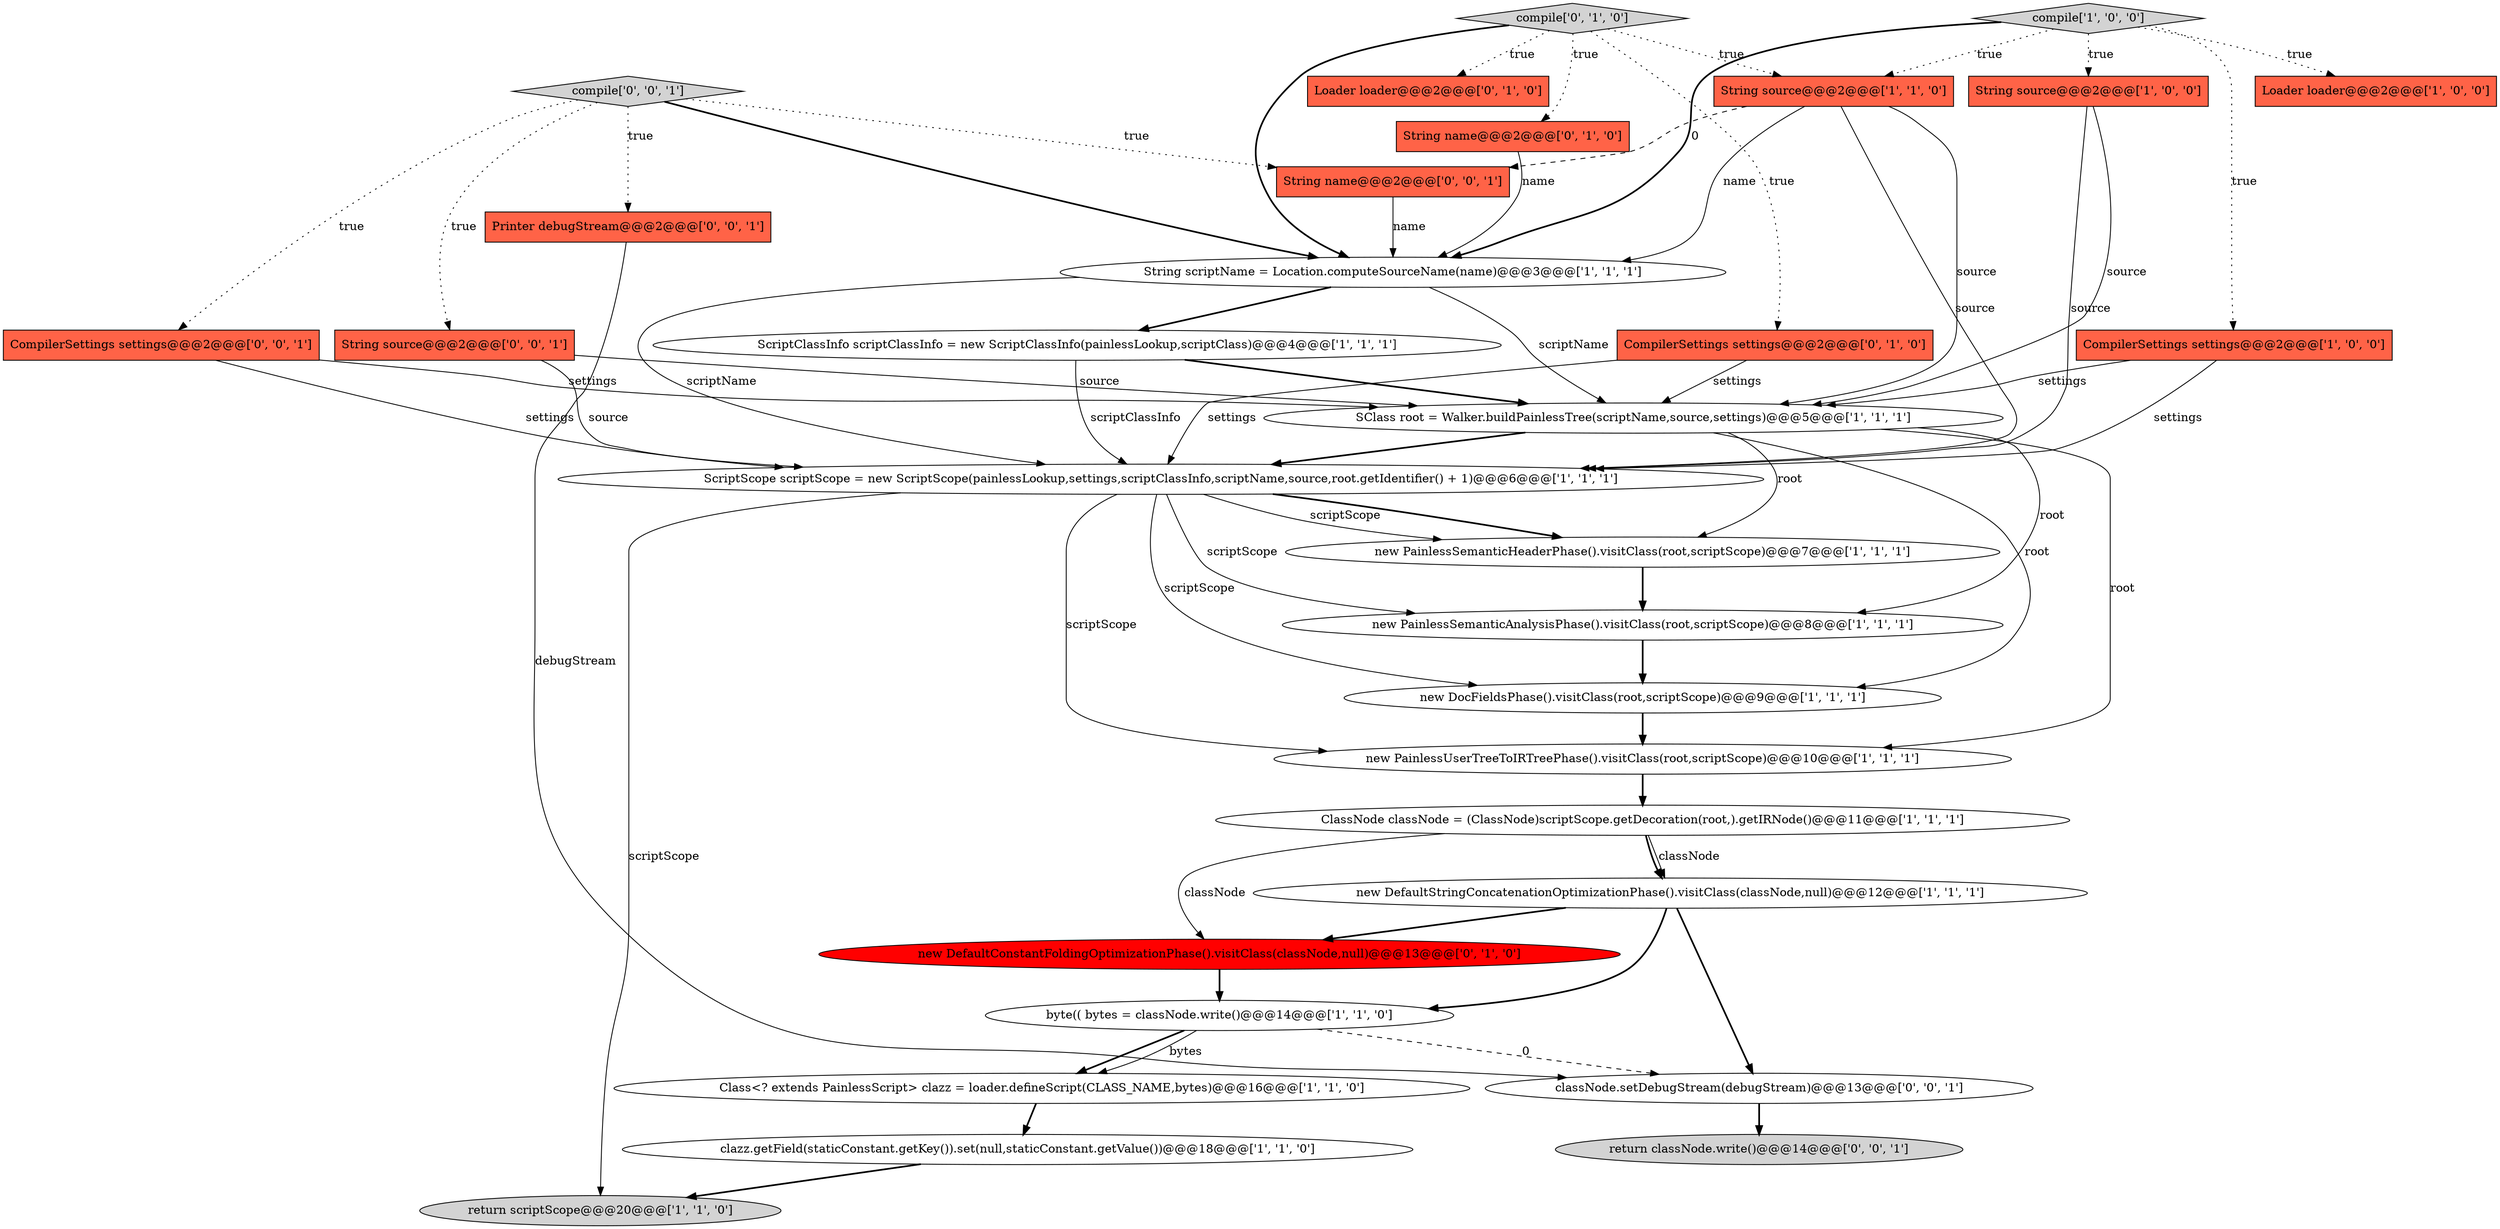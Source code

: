 digraph {
0 [style = filled, label = "String source@@@2@@@['1', '0', '0']", fillcolor = tomato, shape = box image = "AAA0AAABBB1BBB"];
19 [style = filled, label = "compile['0', '1', '0']", fillcolor = lightgray, shape = diamond image = "AAA0AAABBB2BBB"];
9 [style = filled, label = "ScriptClassInfo scriptClassInfo = new ScriptClassInfo(painlessLookup,scriptClass)@@@4@@@['1', '1', '1']", fillcolor = white, shape = ellipse image = "AAA0AAABBB1BBB"];
13 [style = filled, label = "return scriptScope@@@20@@@['1', '1', '0']", fillcolor = lightgray, shape = ellipse image = "AAA0AAABBB1BBB"];
15 [style = filled, label = "SClass root = Walker.buildPainlessTree(scriptName,source,settings)@@@5@@@['1', '1', '1']", fillcolor = white, shape = ellipse image = "AAA0AAABBB1BBB"];
24 [style = filled, label = "Printer debugStream@@@2@@@['0', '0', '1']", fillcolor = tomato, shape = box image = "AAA0AAABBB3BBB"];
28 [style = filled, label = "String name@@@2@@@['0', '0', '1']", fillcolor = tomato, shape = box image = "AAA0AAABBB3BBB"];
21 [style = filled, label = "new DefaultConstantFoldingOptimizationPhase().visitClass(classNode,null)@@@13@@@['0', '1', '0']", fillcolor = red, shape = ellipse image = "AAA1AAABBB2BBB"];
12 [style = filled, label = "new PainlessSemanticAnalysisPhase().visitClass(root,scriptScope)@@@8@@@['1', '1', '1']", fillcolor = white, shape = ellipse image = "AAA0AAABBB1BBB"];
22 [style = filled, label = "Loader loader@@@2@@@['0', '1', '0']", fillcolor = tomato, shape = box image = "AAA0AAABBB2BBB"];
1 [style = filled, label = "compile['1', '0', '0']", fillcolor = lightgray, shape = diamond image = "AAA0AAABBB1BBB"];
2 [style = filled, label = "new PainlessUserTreeToIRTreePhase().visitClass(root,scriptScope)@@@10@@@['1', '1', '1']", fillcolor = white, shape = ellipse image = "AAA0AAABBB1BBB"];
11 [style = filled, label = "ScriptScope scriptScope = new ScriptScope(painlessLookup,settings,scriptClassInfo,scriptName,source,root.getIdentifier() + 1)@@@6@@@['1', '1', '1']", fillcolor = white, shape = ellipse image = "AAA0AAABBB1BBB"];
26 [style = filled, label = "String source@@@2@@@['0', '0', '1']", fillcolor = tomato, shape = box image = "AAA0AAABBB3BBB"];
23 [style = filled, label = "String name@@@2@@@['0', '1', '0']", fillcolor = tomato, shape = box image = "AAA0AAABBB2BBB"];
3 [style = filled, label = "Loader loader@@@2@@@['1', '0', '0']", fillcolor = tomato, shape = box image = "AAA0AAABBB1BBB"];
10 [style = filled, label = "String source@@@2@@@['1', '1', '0']", fillcolor = tomato, shape = box image = "AAA0AAABBB1BBB"];
30 [style = filled, label = "compile['0', '0', '1']", fillcolor = lightgray, shape = diamond image = "AAA0AAABBB3BBB"];
4 [style = filled, label = "new DocFieldsPhase().visitClass(root,scriptScope)@@@9@@@['1', '1', '1']", fillcolor = white, shape = ellipse image = "AAA0AAABBB1BBB"];
6 [style = filled, label = "String scriptName = Location.computeSourceName(name)@@@3@@@['1', '1', '1']", fillcolor = white, shape = ellipse image = "AAA0AAABBB1BBB"];
20 [style = filled, label = "CompilerSettings settings@@@2@@@['0', '1', '0']", fillcolor = tomato, shape = box image = "AAA0AAABBB2BBB"];
29 [style = filled, label = "classNode.setDebugStream(debugStream)@@@13@@@['0', '0', '1']", fillcolor = white, shape = ellipse image = "AAA0AAABBB3BBB"];
16 [style = filled, label = "byte(( bytes = classNode.write()@@@14@@@['1', '1', '0']", fillcolor = white, shape = ellipse image = "AAA0AAABBB1BBB"];
17 [style = filled, label = "clazz.getField(staticConstant.getKey()).set(null,staticConstant.getValue())@@@18@@@['1', '1', '0']", fillcolor = white, shape = ellipse image = "AAA0AAABBB1BBB"];
18 [style = filled, label = "new PainlessSemanticHeaderPhase().visitClass(root,scriptScope)@@@7@@@['1', '1', '1']", fillcolor = white, shape = ellipse image = "AAA0AAABBB1BBB"];
8 [style = filled, label = "CompilerSettings settings@@@2@@@['1', '0', '0']", fillcolor = tomato, shape = box image = "AAA0AAABBB1BBB"];
5 [style = filled, label = "ClassNode classNode = (ClassNode)scriptScope.getDecoration(root,).getIRNode()@@@11@@@['1', '1', '1']", fillcolor = white, shape = ellipse image = "AAA0AAABBB1BBB"];
27 [style = filled, label = "CompilerSettings settings@@@2@@@['0', '0', '1']", fillcolor = tomato, shape = box image = "AAA0AAABBB3BBB"];
25 [style = filled, label = "return classNode.write()@@@14@@@['0', '0', '1']", fillcolor = lightgray, shape = ellipse image = "AAA0AAABBB3BBB"];
7 [style = filled, label = "Class<? extends PainlessScript> clazz = loader.defineScript(CLASS_NAME,bytes)@@@16@@@['1', '1', '0']", fillcolor = white, shape = ellipse image = "AAA0AAABBB1BBB"];
14 [style = filled, label = "new DefaultStringConcatenationOptimizationPhase().visitClass(classNode,null)@@@12@@@['1', '1', '1']", fillcolor = white, shape = ellipse image = "AAA0AAABBB1BBB"];
19->10 [style = dotted, label="true"];
14->16 [style = bold, label=""];
27->11 [style = solid, label="settings"];
5->14 [style = solid, label="classNode"];
7->17 [style = bold, label=""];
1->10 [style = dotted, label="true"];
10->15 [style = solid, label="source"];
30->24 [style = dotted, label="true"];
8->15 [style = solid, label="settings"];
30->27 [style = dotted, label="true"];
19->20 [style = dotted, label="true"];
15->2 [style = solid, label="root"];
10->6 [style = solid, label="name"];
11->4 [style = solid, label="scriptScope"];
15->4 [style = solid, label="root"];
16->7 [style = bold, label=""];
23->6 [style = solid, label="name"];
18->12 [style = bold, label=""];
29->25 [style = bold, label=""];
19->23 [style = dotted, label="true"];
10->28 [style = dashed, label="0"];
27->15 [style = solid, label="settings"];
4->2 [style = bold, label=""];
30->26 [style = dotted, label="true"];
5->14 [style = bold, label=""];
15->18 [style = solid, label="root"];
11->12 [style = solid, label="scriptScope"];
19->6 [style = bold, label=""];
30->6 [style = bold, label=""];
24->29 [style = solid, label="debugStream"];
20->11 [style = solid, label="settings"];
11->18 [style = bold, label=""];
6->11 [style = solid, label="scriptName"];
1->3 [style = dotted, label="true"];
0->15 [style = solid, label="source"];
26->11 [style = solid, label="source"];
15->12 [style = solid, label="root"];
1->6 [style = bold, label=""];
15->11 [style = bold, label=""];
12->4 [style = bold, label=""];
11->18 [style = solid, label="scriptScope"];
9->15 [style = bold, label=""];
10->11 [style = solid, label="source"];
16->7 [style = solid, label="bytes"];
8->11 [style = solid, label="settings"];
19->22 [style = dotted, label="true"];
20->15 [style = solid, label="settings"];
5->21 [style = solid, label="classNode"];
0->11 [style = solid, label="source"];
14->29 [style = bold, label=""];
26->15 [style = solid, label="source"];
21->16 [style = bold, label=""];
1->8 [style = dotted, label="true"];
16->29 [style = dashed, label="0"];
6->15 [style = solid, label="scriptName"];
17->13 [style = bold, label=""];
1->0 [style = dotted, label="true"];
11->2 [style = solid, label="scriptScope"];
6->9 [style = bold, label=""];
30->28 [style = dotted, label="true"];
11->13 [style = solid, label="scriptScope"];
9->11 [style = solid, label="scriptClassInfo"];
14->21 [style = bold, label=""];
28->6 [style = solid, label="name"];
2->5 [style = bold, label=""];
}
